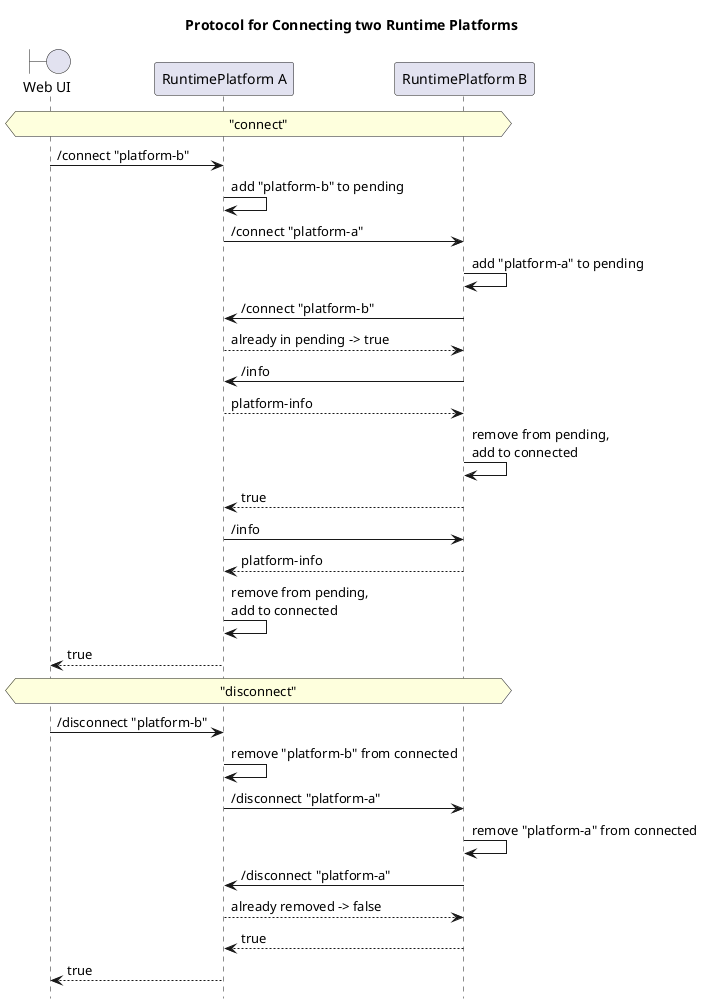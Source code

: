 @startuml connect-platform
'https://plantuml.com/sequence-diagram

hide footbox
boundary "Web UI" as U
participant "RuntimePlatform A" as A
participant "RuntimePlatform B" as B

title Protocol for Connecting two Runtime Platforms

hnote across: "connect"

U -> A: /connect "platform-b"
A -> A: add "platform-b" to pending
A -> B: /connect "platform-a"
B -> B: add "platform-a" to pending
B -> A: /connect "platform-b"
A --> B: already in pending -> true
B -> A: /info
A --> B: platform-info
B -> B: remove from pending,\nadd to connected
B --> A: true
A -> B: /info
B --> A: platform-info
A -> A: remove from pending,\nadd to connected
A --> U: true

hnote across: "disconnect"

U -> A: /disconnect "platform-b"
A -> A: remove "platform-b" from connected
A -> B: /disconnect "platform-a"
B -> B: remove "platform-a" from connected
B -> A: /disconnect "platform-a"
A --> B: already removed -> false
B --> A: true
A --> U: true

@enduml
